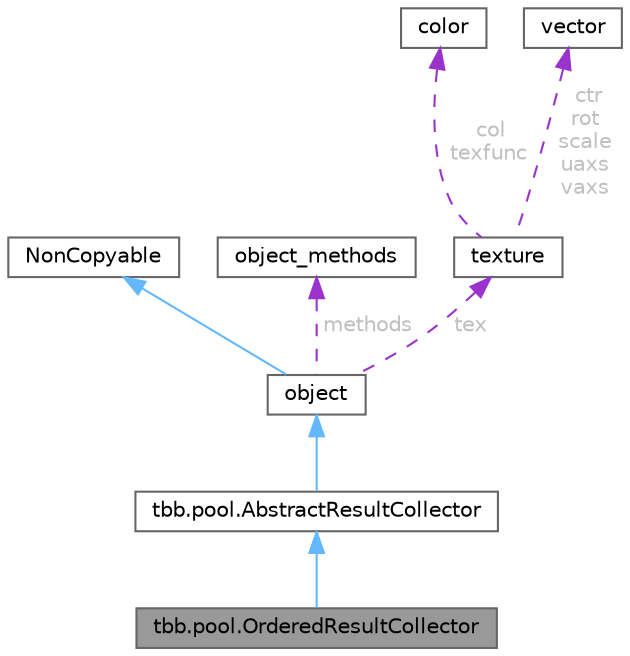 digraph "tbb.pool.OrderedResultCollector"
{
 // LATEX_PDF_SIZE
  bgcolor="transparent";
  edge [fontname=Helvetica,fontsize=10,labelfontname=Helvetica,labelfontsize=10];
  node [fontname=Helvetica,fontsize=10,shape=box,height=0.2,width=0.4];
  Node1 [id="Node000001",label="tbb.pool.OrderedResultCollector",height=0.2,width=0.4,color="gray40", fillcolor="grey60", style="filled", fontcolor="black",tooltip=" "];
  Node2 -> Node1 [id="edge8_Node000001_Node000002",dir="back",color="steelblue1",style="solid",tooltip=" "];
  Node2 [id="Node000002",label="tbb.pool.AbstractResultCollector",height=0.2,width=0.4,color="gray40", fillcolor="white", style="filled",URL="$classtbb_1_1pool_1_1_abstract_result_collector.html",tooltip=" "];
  Node3 -> Node2 [id="edge9_Node000002_Node000003",dir="back",color="steelblue1",style="solid",tooltip=" "];
  Node3 [id="Node000003",label="object",height=0.2,width=0.4,color="gray40", fillcolor="white", style="filled",URL="$classobject.html",tooltip=" "];
  Node4 -> Node3 [id="edge10_Node000003_Node000004",dir="back",color="steelblue1",style="solid",tooltip=" "];
  Node4 [id="Node000004",label="NonCopyable",height=0.2,width=0.4,color="gray40", fillcolor="white", style="filled",URL="$class_non_copyable.html",tooltip=" "];
  Node5 -> Node3 [id="edge11_Node000003_Node000005",dir="back",color="darkorchid3",style="dashed",tooltip=" ",label=" methods",fontcolor="grey" ];
  Node5 [id="Node000005",label="object_methods",height=0.2,width=0.4,color="gray40", fillcolor="white", style="filled",URL="$structobject__methods.html",tooltip=" "];
  Node6 -> Node3 [id="edge12_Node000003_Node000006",dir="back",color="darkorchid3",style="dashed",tooltip=" ",label=" tex",fontcolor="grey" ];
  Node6 [id="Node000006",label="texture",height=0.2,width=0.4,color="gray40", fillcolor="white", style="filled",URL="$structtexture.html",tooltip=" "];
  Node7 -> Node6 [id="edge13_Node000006_Node000007",dir="back",color="darkorchid3",style="dashed",tooltip=" ",label=" col\ntexfunc",fontcolor="grey" ];
  Node7 [id="Node000007",label="color",height=0.2,width=0.4,color="gray40", fillcolor="white", style="filled",URL="$structcolor.html",tooltip=" "];
  Node8 -> Node6 [id="edge14_Node000006_Node000008",dir="back",color="darkorchid3",style="dashed",tooltip=" ",label=" ctr\nrot\nscale\nuaxs\nvaxs",fontcolor="grey" ];
  Node8 [id="Node000008",label="vector",height=0.2,width=0.4,color="gray40", fillcolor="white", style="filled",URL="$structvector.html",tooltip=" "];
}

